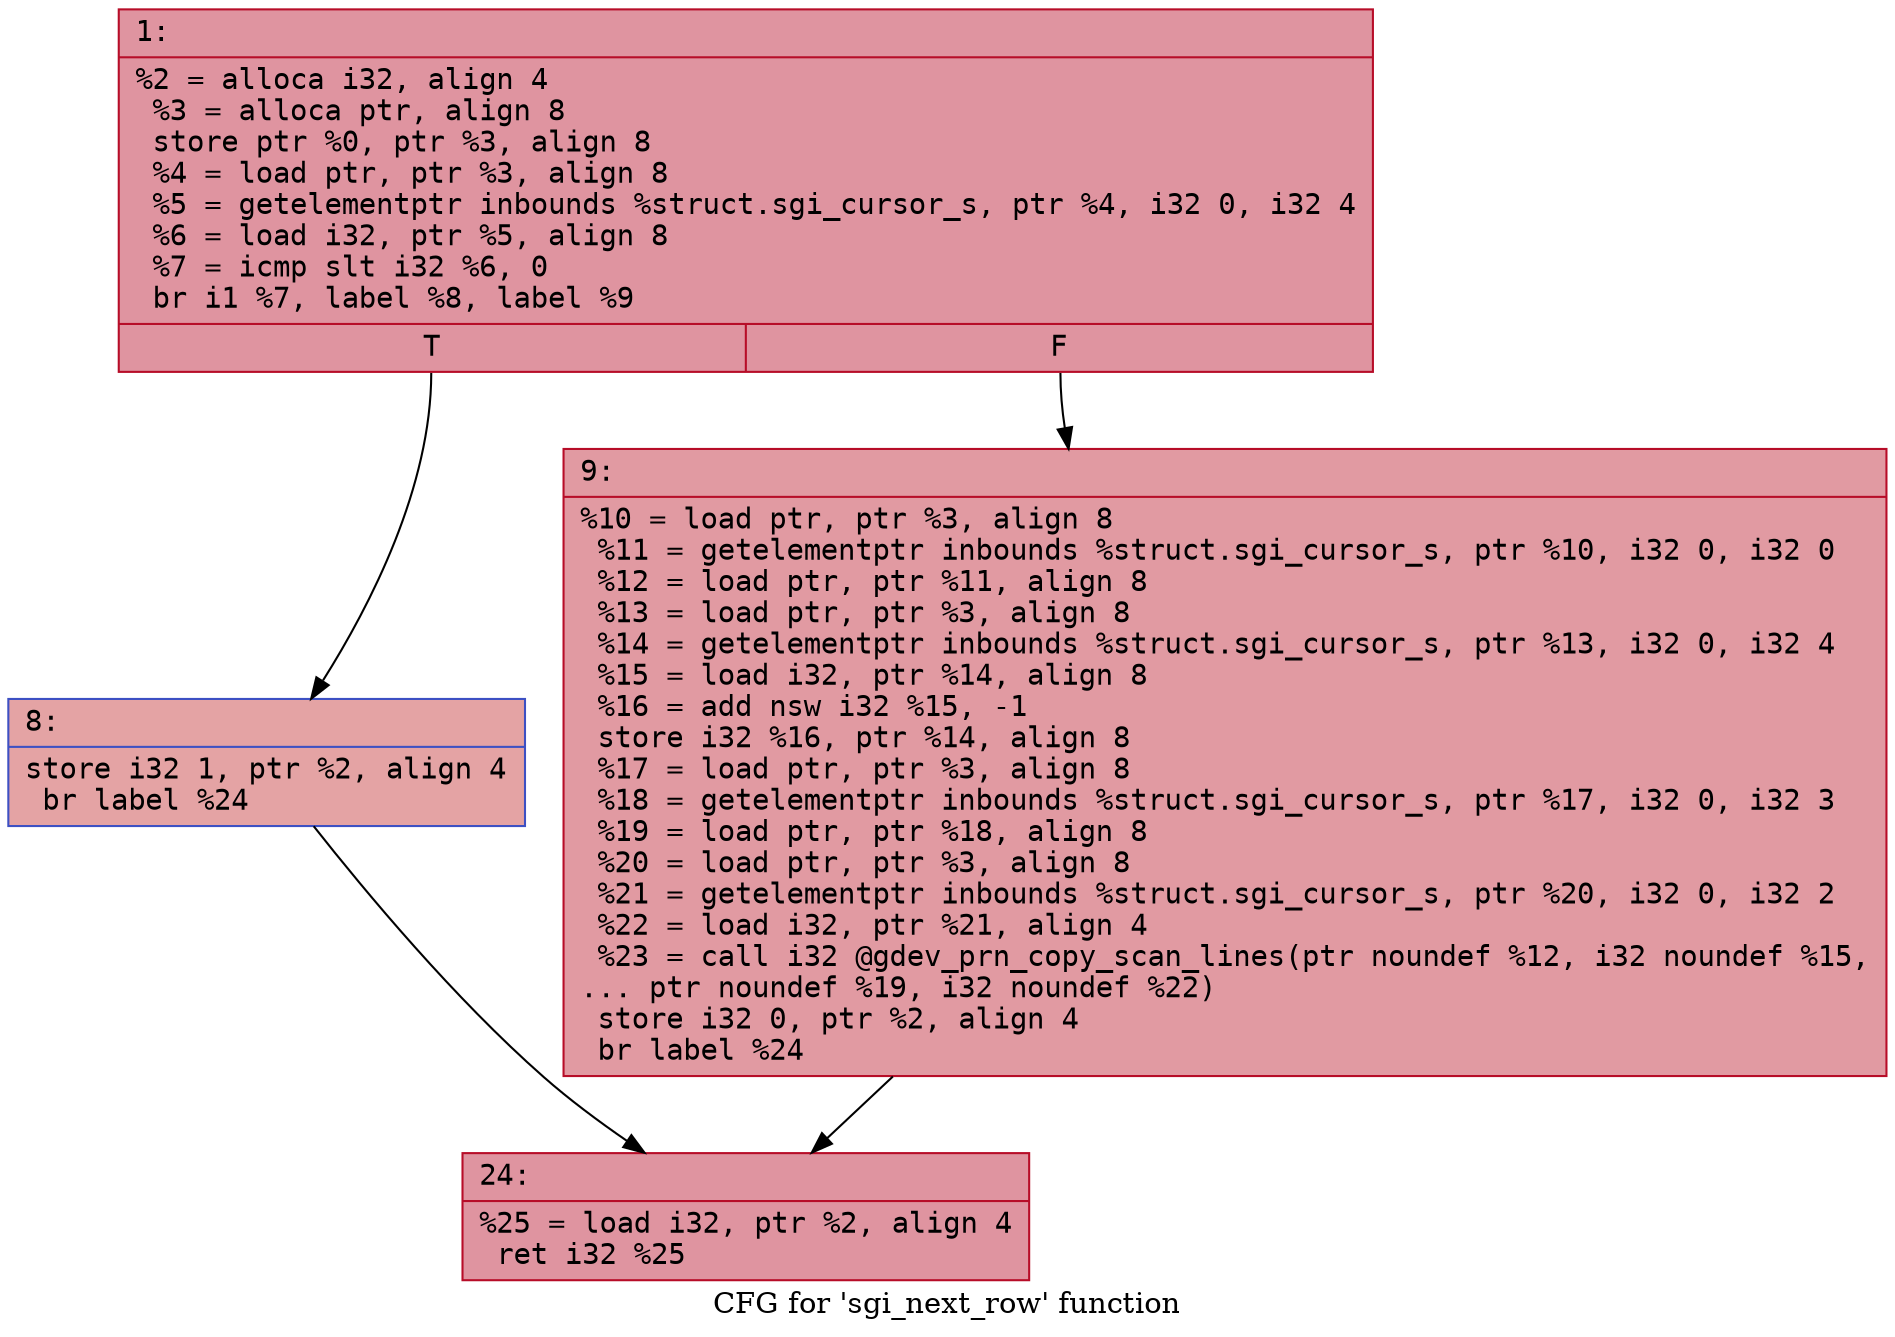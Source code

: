 digraph "CFG for 'sgi_next_row' function" {
	label="CFG for 'sgi_next_row' function";

	Node0x60000254bb10 [shape=record,color="#b70d28ff", style=filled, fillcolor="#b70d2870" fontname="Courier",label="{1:\l|  %2 = alloca i32, align 4\l  %3 = alloca ptr, align 8\l  store ptr %0, ptr %3, align 8\l  %4 = load ptr, ptr %3, align 8\l  %5 = getelementptr inbounds %struct.sgi_cursor_s, ptr %4, i32 0, i32 4\l  %6 = load i32, ptr %5, align 8\l  %7 = icmp slt i32 %6, 0\l  br i1 %7, label %8, label %9\l|{<s0>T|<s1>F}}"];
	Node0x60000254bb10:s0 -> Node0x60000254be30[tooltip="1 -> 8\nProbability 37.50%" ];
	Node0x60000254bb10:s1 -> Node0x60000254be80[tooltip="1 -> 9\nProbability 62.50%" ];
	Node0x60000254be30 [shape=record,color="#3d50c3ff", style=filled, fillcolor="#c32e3170" fontname="Courier",label="{8:\l|  store i32 1, ptr %2, align 4\l  br label %24\l}"];
	Node0x60000254be30 -> Node0x60000254bed0[tooltip="8 -> 24\nProbability 100.00%" ];
	Node0x60000254be80 [shape=record,color="#b70d28ff", style=filled, fillcolor="#bb1b2c70" fontname="Courier",label="{9:\l|  %10 = load ptr, ptr %3, align 8\l  %11 = getelementptr inbounds %struct.sgi_cursor_s, ptr %10, i32 0, i32 0\l  %12 = load ptr, ptr %11, align 8\l  %13 = load ptr, ptr %3, align 8\l  %14 = getelementptr inbounds %struct.sgi_cursor_s, ptr %13, i32 0, i32 4\l  %15 = load i32, ptr %14, align 8\l  %16 = add nsw i32 %15, -1\l  store i32 %16, ptr %14, align 8\l  %17 = load ptr, ptr %3, align 8\l  %18 = getelementptr inbounds %struct.sgi_cursor_s, ptr %17, i32 0, i32 3\l  %19 = load ptr, ptr %18, align 8\l  %20 = load ptr, ptr %3, align 8\l  %21 = getelementptr inbounds %struct.sgi_cursor_s, ptr %20, i32 0, i32 2\l  %22 = load i32, ptr %21, align 4\l  %23 = call i32 @gdev_prn_copy_scan_lines(ptr noundef %12, i32 noundef %15,\l... ptr noundef %19, i32 noundef %22)\l  store i32 0, ptr %2, align 4\l  br label %24\l}"];
	Node0x60000254be80 -> Node0x60000254bed0[tooltip="9 -> 24\nProbability 100.00%" ];
	Node0x60000254bed0 [shape=record,color="#b70d28ff", style=filled, fillcolor="#b70d2870" fontname="Courier",label="{24:\l|  %25 = load i32, ptr %2, align 4\l  ret i32 %25\l}"];
}
